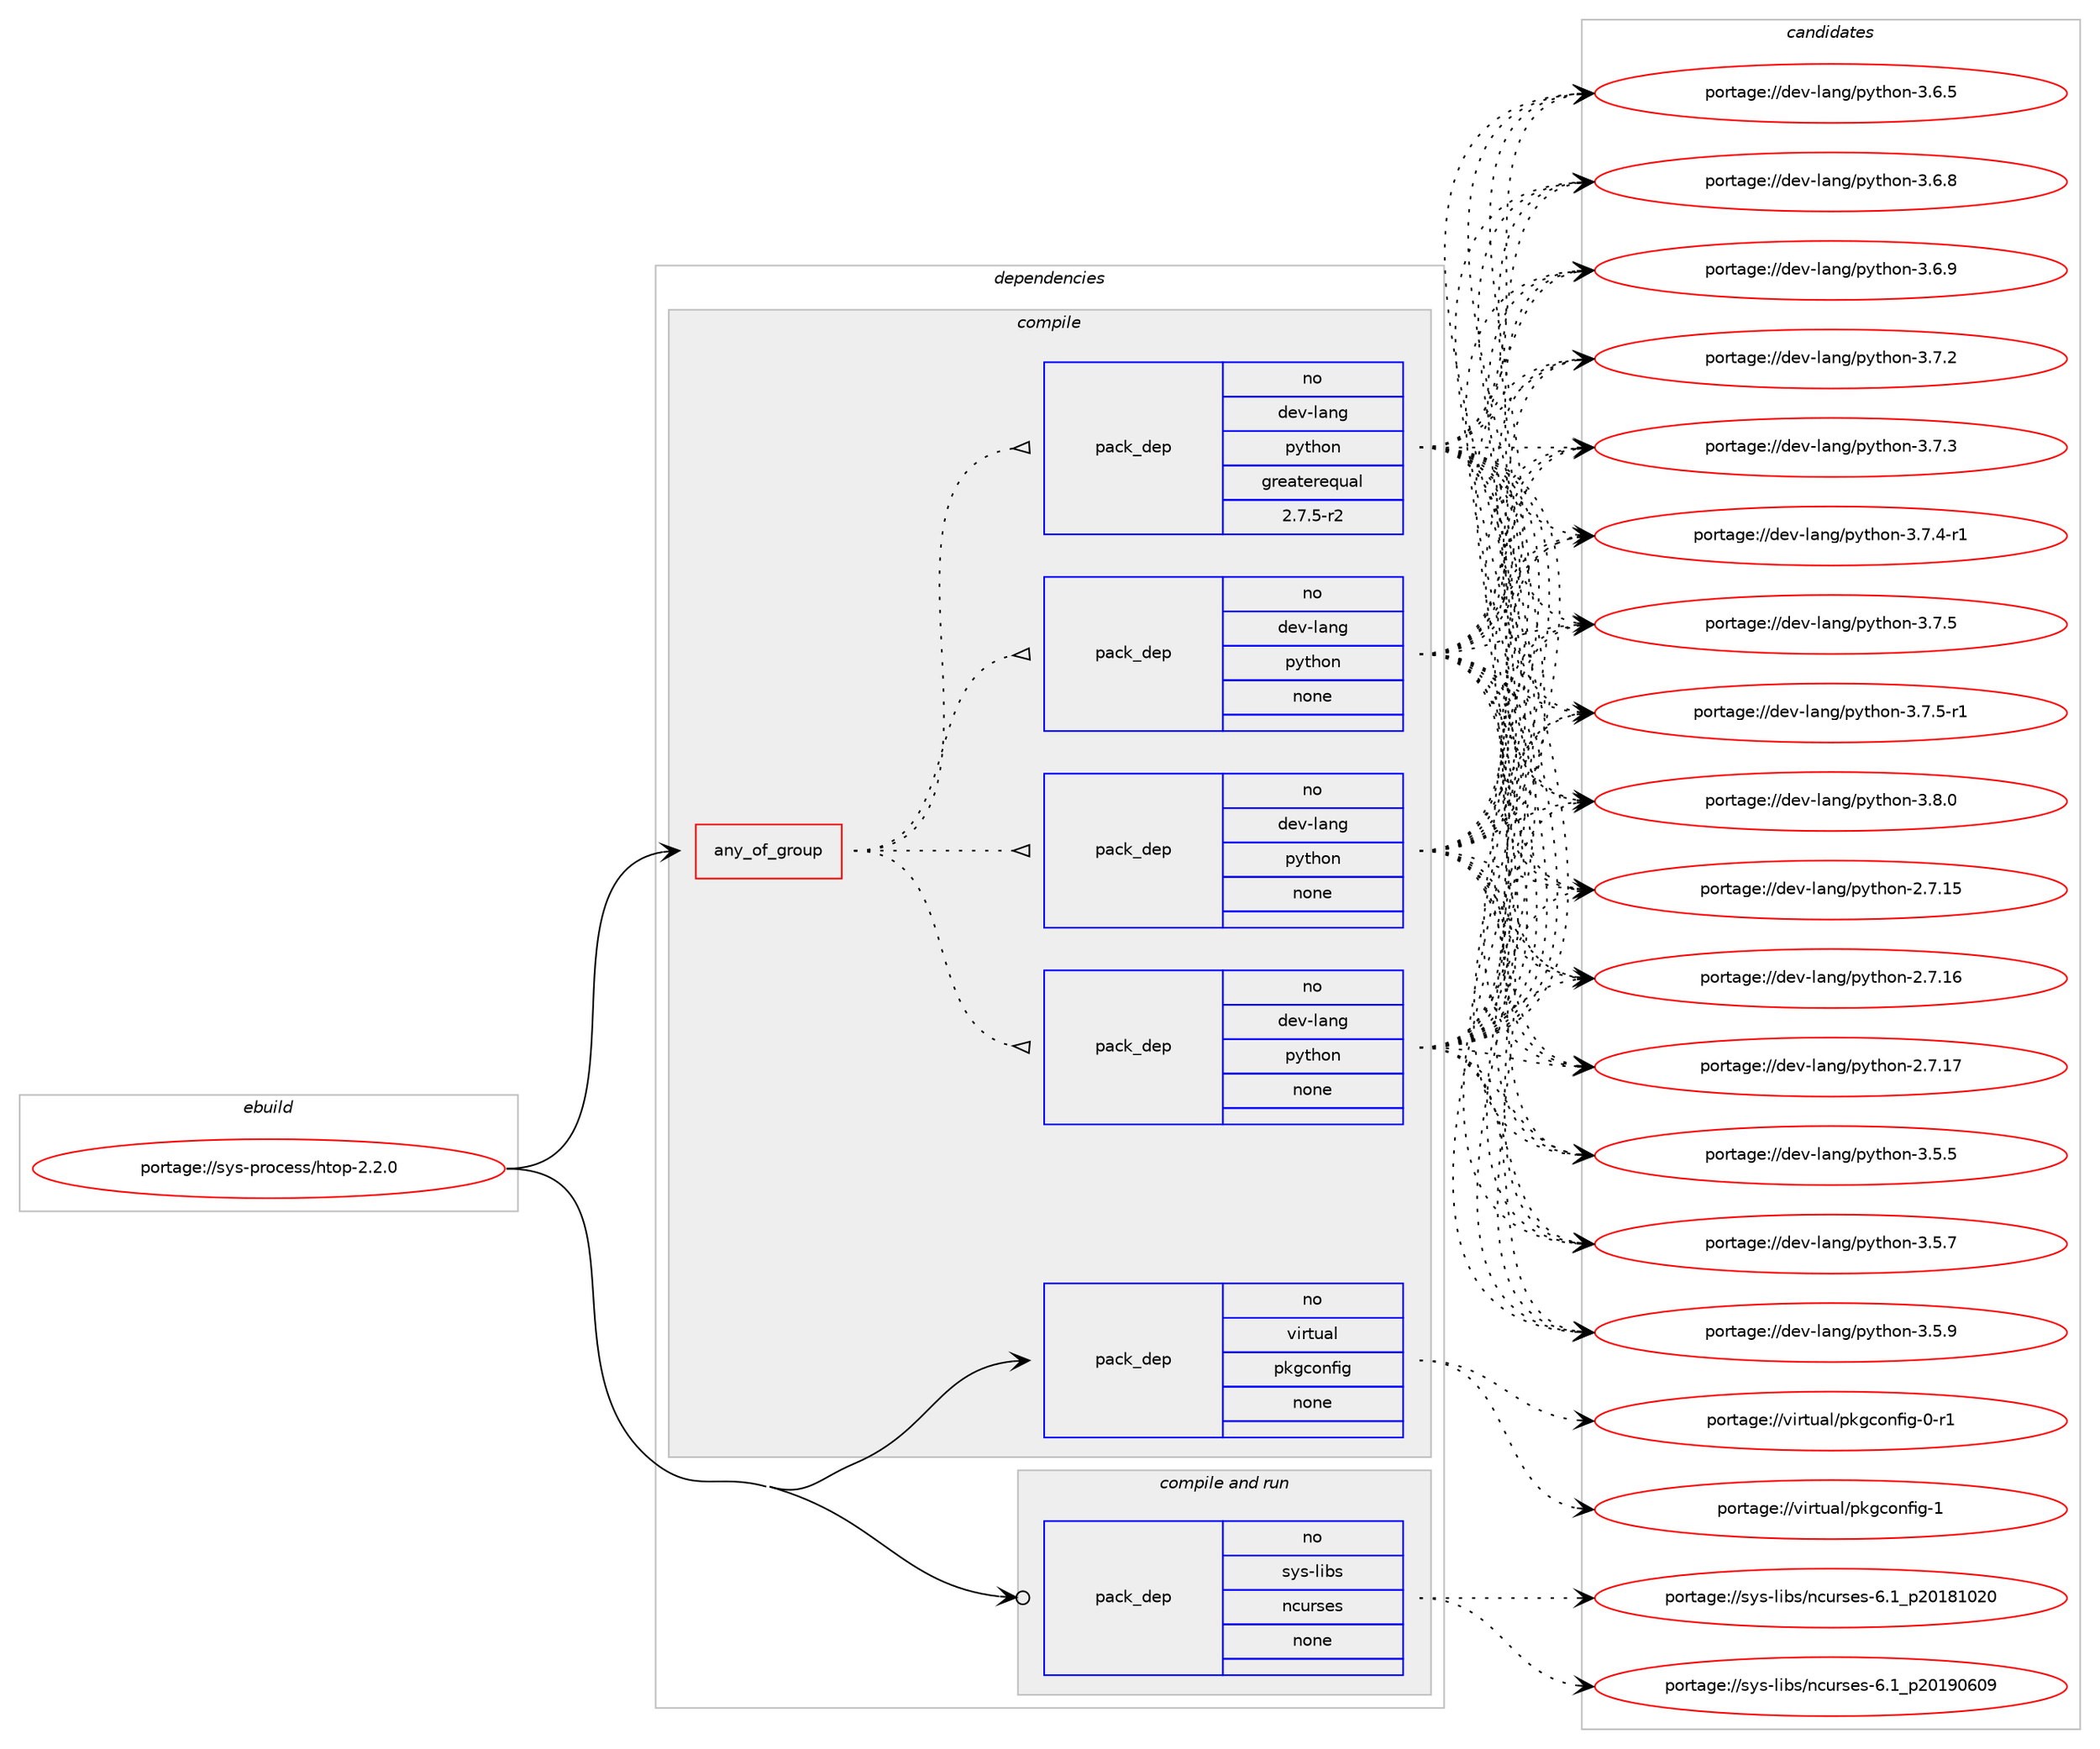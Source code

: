 digraph prolog {

# *************
# Graph options
# *************

newrank=true;
concentrate=true;
compound=true;
graph [rankdir=LR,fontname=Helvetica,fontsize=10,ranksep=1.5];#, ranksep=2.5, nodesep=0.2];
edge  [arrowhead=vee];
node  [fontname=Helvetica,fontsize=10];

# **********
# The ebuild
# **********

subgraph cluster_leftcol {
color=gray;
rank=same;
label=<<i>ebuild</i>>;
id [label="portage://sys-process/htop-2.2.0", color=red, width=4, href="../sys-process/htop-2.2.0.svg"];
}

# ****************
# The dependencies
# ****************

subgraph cluster_midcol {
color=gray;
label=<<i>dependencies</i>>;
subgraph cluster_compile {
fillcolor="#eeeeee";
style=filled;
label=<<i>compile</i>>;
subgraph any7065 {
dependency433380 [label=<<TABLE BORDER="0" CELLBORDER="1" CELLSPACING="0" CELLPADDING="4"><TR><TD CELLPADDING="10">any_of_group</TD></TR></TABLE>>, shape=none, color=red];subgraph pack321165 {
dependency433381 [label=<<TABLE BORDER="0" CELLBORDER="1" CELLSPACING="0" CELLPADDING="4" WIDTH="220"><TR><TD ROWSPAN="6" CELLPADDING="30">pack_dep</TD></TR><TR><TD WIDTH="110">no</TD></TR><TR><TD>dev-lang</TD></TR><TR><TD>python</TD></TR><TR><TD>none</TD></TR><TR><TD></TD></TR></TABLE>>, shape=none, color=blue];
}
dependency433380:e -> dependency433381:w [weight=20,style="dotted",arrowhead="oinv"];
subgraph pack321166 {
dependency433382 [label=<<TABLE BORDER="0" CELLBORDER="1" CELLSPACING="0" CELLPADDING="4" WIDTH="220"><TR><TD ROWSPAN="6" CELLPADDING="30">pack_dep</TD></TR><TR><TD WIDTH="110">no</TD></TR><TR><TD>dev-lang</TD></TR><TR><TD>python</TD></TR><TR><TD>none</TD></TR><TR><TD></TD></TR></TABLE>>, shape=none, color=blue];
}
dependency433380:e -> dependency433382:w [weight=20,style="dotted",arrowhead="oinv"];
subgraph pack321167 {
dependency433383 [label=<<TABLE BORDER="0" CELLBORDER="1" CELLSPACING="0" CELLPADDING="4" WIDTH="220"><TR><TD ROWSPAN="6" CELLPADDING="30">pack_dep</TD></TR><TR><TD WIDTH="110">no</TD></TR><TR><TD>dev-lang</TD></TR><TR><TD>python</TD></TR><TR><TD>none</TD></TR><TR><TD></TD></TR></TABLE>>, shape=none, color=blue];
}
dependency433380:e -> dependency433383:w [weight=20,style="dotted",arrowhead="oinv"];
subgraph pack321168 {
dependency433384 [label=<<TABLE BORDER="0" CELLBORDER="1" CELLSPACING="0" CELLPADDING="4" WIDTH="220"><TR><TD ROWSPAN="6" CELLPADDING="30">pack_dep</TD></TR><TR><TD WIDTH="110">no</TD></TR><TR><TD>dev-lang</TD></TR><TR><TD>python</TD></TR><TR><TD>greaterequal</TD></TR><TR><TD>2.7.5-r2</TD></TR></TABLE>>, shape=none, color=blue];
}
dependency433380:e -> dependency433384:w [weight=20,style="dotted",arrowhead="oinv"];
}
id:e -> dependency433380:w [weight=20,style="solid",arrowhead="vee"];
subgraph pack321169 {
dependency433385 [label=<<TABLE BORDER="0" CELLBORDER="1" CELLSPACING="0" CELLPADDING="4" WIDTH="220"><TR><TD ROWSPAN="6" CELLPADDING="30">pack_dep</TD></TR><TR><TD WIDTH="110">no</TD></TR><TR><TD>virtual</TD></TR><TR><TD>pkgconfig</TD></TR><TR><TD>none</TD></TR><TR><TD></TD></TR></TABLE>>, shape=none, color=blue];
}
id:e -> dependency433385:w [weight=20,style="solid",arrowhead="vee"];
}
subgraph cluster_compileandrun {
fillcolor="#eeeeee";
style=filled;
label=<<i>compile and run</i>>;
subgraph pack321170 {
dependency433386 [label=<<TABLE BORDER="0" CELLBORDER="1" CELLSPACING="0" CELLPADDING="4" WIDTH="220"><TR><TD ROWSPAN="6" CELLPADDING="30">pack_dep</TD></TR><TR><TD WIDTH="110">no</TD></TR><TR><TD>sys-libs</TD></TR><TR><TD>ncurses</TD></TR><TR><TD>none</TD></TR><TR><TD></TD></TR></TABLE>>, shape=none, color=blue];
}
id:e -> dependency433386:w [weight=20,style="solid",arrowhead="odotvee"];
}
subgraph cluster_run {
fillcolor="#eeeeee";
style=filled;
label=<<i>run</i>>;
}
}

# **************
# The candidates
# **************

subgraph cluster_choices {
rank=same;
color=gray;
label=<<i>candidates</i>>;

subgraph choice321165 {
color=black;
nodesep=1;
choiceportage10010111845108971101034711212111610411111045504655464953 [label="portage://dev-lang/python-2.7.15", color=red, width=4,href="../dev-lang/python-2.7.15.svg"];
choiceportage10010111845108971101034711212111610411111045504655464954 [label="portage://dev-lang/python-2.7.16", color=red, width=4,href="../dev-lang/python-2.7.16.svg"];
choiceportage10010111845108971101034711212111610411111045504655464955 [label="portage://dev-lang/python-2.7.17", color=red, width=4,href="../dev-lang/python-2.7.17.svg"];
choiceportage100101118451089711010347112121116104111110455146534653 [label="portage://dev-lang/python-3.5.5", color=red, width=4,href="../dev-lang/python-3.5.5.svg"];
choiceportage100101118451089711010347112121116104111110455146534655 [label="portage://dev-lang/python-3.5.7", color=red, width=4,href="../dev-lang/python-3.5.7.svg"];
choiceportage100101118451089711010347112121116104111110455146534657 [label="portage://dev-lang/python-3.5.9", color=red, width=4,href="../dev-lang/python-3.5.9.svg"];
choiceportage100101118451089711010347112121116104111110455146544653 [label="portage://dev-lang/python-3.6.5", color=red, width=4,href="../dev-lang/python-3.6.5.svg"];
choiceportage100101118451089711010347112121116104111110455146544656 [label="portage://dev-lang/python-3.6.8", color=red, width=4,href="../dev-lang/python-3.6.8.svg"];
choiceportage100101118451089711010347112121116104111110455146544657 [label="portage://dev-lang/python-3.6.9", color=red, width=4,href="../dev-lang/python-3.6.9.svg"];
choiceportage100101118451089711010347112121116104111110455146554650 [label="portage://dev-lang/python-3.7.2", color=red, width=4,href="../dev-lang/python-3.7.2.svg"];
choiceportage100101118451089711010347112121116104111110455146554651 [label="portage://dev-lang/python-3.7.3", color=red, width=4,href="../dev-lang/python-3.7.3.svg"];
choiceportage1001011184510897110103471121211161041111104551465546524511449 [label="portage://dev-lang/python-3.7.4-r1", color=red, width=4,href="../dev-lang/python-3.7.4-r1.svg"];
choiceportage100101118451089711010347112121116104111110455146554653 [label="portage://dev-lang/python-3.7.5", color=red, width=4,href="../dev-lang/python-3.7.5.svg"];
choiceportage1001011184510897110103471121211161041111104551465546534511449 [label="portage://dev-lang/python-3.7.5-r1", color=red, width=4,href="../dev-lang/python-3.7.5-r1.svg"];
choiceportage100101118451089711010347112121116104111110455146564648 [label="portage://dev-lang/python-3.8.0", color=red, width=4,href="../dev-lang/python-3.8.0.svg"];
dependency433381:e -> choiceportage10010111845108971101034711212111610411111045504655464953:w [style=dotted,weight="100"];
dependency433381:e -> choiceportage10010111845108971101034711212111610411111045504655464954:w [style=dotted,weight="100"];
dependency433381:e -> choiceportage10010111845108971101034711212111610411111045504655464955:w [style=dotted,weight="100"];
dependency433381:e -> choiceportage100101118451089711010347112121116104111110455146534653:w [style=dotted,weight="100"];
dependency433381:e -> choiceportage100101118451089711010347112121116104111110455146534655:w [style=dotted,weight="100"];
dependency433381:e -> choiceportage100101118451089711010347112121116104111110455146534657:w [style=dotted,weight="100"];
dependency433381:e -> choiceportage100101118451089711010347112121116104111110455146544653:w [style=dotted,weight="100"];
dependency433381:e -> choiceportage100101118451089711010347112121116104111110455146544656:w [style=dotted,weight="100"];
dependency433381:e -> choiceportage100101118451089711010347112121116104111110455146544657:w [style=dotted,weight="100"];
dependency433381:e -> choiceportage100101118451089711010347112121116104111110455146554650:w [style=dotted,weight="100"];
dependency433381:e -> choiceportage100101118451089711010347112121116104111110455146554651:w [style=dotted,weight="100"];
dependency433381:e -> choiceportage1001011184510897110103471121211161041111104551465546524511449:w [style=dotted,weight="100"];
dependency433381:e -> choiceportage100101118451089711010347112121116104111110455146554653:w [style=dotted,weight="100"];
dependency433381:e -> choiceportage1001011184510897110103471121211161041111104551465546534511449:w [style=dotted,weight="100"];
dependency433381:e -> choiceportage100101118451089711010347112121116104111110455146564648:w [style=dotted,weight="100"];
}
subgraph choice321166 {
color=black;
nodesep=1;
choiceportage10010111845108971101034711212111610411111045504655464953 [label="portage://dev-lang/python-2.7.15", color=red, width=4,href="../dev-lang/python-2.7.15.svg"];
choiceportage10010111845108971101034711212111610411111045504655464954 [label="portage://dev-lang/python-2.7.16", color=red, width=4,href="../dev-lang/python-2.7.16.svg"];
choiceportage10010111845108971101034711212111610411111045504655464955 [label="portage://dev-lang/python-2.7.17", color=red, width=4,href="../dev-lang/python-2.7.17.svg"];
choiceportage100101118451089711010347112121116104111110455146534653 [label="portage://dev-lang/python-3.5.5", color=red, width=4,href="../dev-lang/python-3.5.5.svg"];
choiceportage100101118451089711010347112121116104111110455146534655 [label="portage://dev-lang/python-3.5.7", color=red, width=4,href="../dev-lang/python-3.5.7.svg"];
choiceportage100101118451089711010347112121116104111110455146534657 [label="portage://dev-lang/python-3.5.9", color=red, width=4,href="../dev-lang/python-3.5.9.svg"];
choiceportage100101118451089711010347112121116104111110455146544653 [label="portage://dev-lang/python-3.6.5", color=red, width=4,href="../dev-lang/python-3.6.5.svg"];
choiceportage100101118451089711010347112121116104111110455146544656 [label="portage://dev-lang/python-3.6.8", color=red, width=4,href="../dev-lang/python-3.6.8.svg"];
choiceportage100101118451089711010347112121116104111110455146544657 [label="portage://dev-lang/python-3.6.9", color=red, width=4,href="../dev-lang/python-3.6.9.svg"];
choiceportage100101118451089711010347112121116104111110455146554650 [label="portage://dev-lang/python-3.7.2", color=red, width=4,href="../dev-lang/python-3.7.2.svg"];
choiceportage100101118451089711010347112121116104111110455146554651 [label="portage://dev-lang/python-3.7.3", color=red, width=4,href="../dev-lang/python-3.7.3.svg"];
choiceportage1001011184510897110103471121211161041111104551465546524511449 [label="portage://dev-lang/python-3.7.4-r1", color=red, width=4,href="../dev-lang/python-3.7.4-r1.svg"];
choiceportage100101118451089711010347112121116104111110455146554653 [label="portage://dev-lang/python-3.7.5", color=red, width=4,href="../dev-lang/python-3.7.5.svg"];
choiceportage1001011184510897110103471121211161041111104551465546534511449 [label="portage://dev-lang/python-3.7.5-r1", color=red, width=4,href="../dev-lang/python-3.7.5-r1.svg"];
choiceportage100101118451089711010347112121116104111110455146564648 [label="portage://dev-lang/python-3.8.0", color=red, width=4,href="../dev-lang/python-3.8.0.svg"];
dependency433382:e -> choiceportage10010111845108971101034711212111610411111045504655464953:w [style=dotted,weight="100"];
dependency433382:e -> choiceportage10010111845108971101034711212111610411111045504655464954:w [style=dotted,weight="100"];
dependency433382:e -> choiceportage10010111845108971101034711212111610411111045504655464955:w [style=dotted,weight="100"];
dependency433382:e -> choiceportage100101118451089711010347112121116104111110455146534653:w [style=dotted,weight="100"];
dependency433382:e -> choiceportage100101118451089711010347112121116104111110455146534655:w [style=dotted,weight="100"];
dependency433382:e -> choiceportage100101118451089711010347112121116104111110455146534657:w [style=dotted,weight="100"];
dependency433382:e -> choiceportage100101118451089711010347112121116104111110455146544653:w [style=dotted,weight="100"];
dependency433382:e -> choiceportage100101118451089711010347112121116104111110455146544656:w [style=dotted,weight="100"];
dependency433382:e -> choiceportage100101118451089711010347112121116104111110455146544657:w [style=dotted,weight="100"];
dependency433382:e -> choiceportage100101118451089711010347112121116104111110455146554650:w [style=dotted,weight="100"];
dependency433382:e -> choiceportage100101118451089711010347112121116104111110455146554651:w [style=dotted,weight="100"];
dependency433382:e -> choiceportage1001011184510897110103471121211161041111104551465546524511449:w [style=dotted,weight="100"];
dependency433382:e -> choiceportage100101118451089711010347112121116104111110455146554653:w [style=dotted,weight="100"];
dependency433382:e -> choiceportage1001011184510897110103471121211161041111104551465546534511449:w [style=dotted,weight="100"];
dependency433382:e -> choiceportage100101118451089711010347112121116104111110455146564648:w [style=dotted,weight="100"];
}
subgraph choice321167 {
color=black;
nodesep=1;
choiceportage10010111845108971101034711212111610411111045504655464953 [label="portage://dev-lang/python-2.7.15", color=red, width=4,href="../dev-lang/python-2.7.15.svg"];
choiceportage10010111845108971101034711212111610411111045504655464954 [label="portage://dev-lang/python-2.7.16", color=red, width=4,href="../dev-lang/python-2.7.16.svg"];
choiceportage10010111845108971101034711212111610411111045504655464955 [label="portage://dev-lang/python-2.7.17", color=red, width=4,href="../dev-lang/python-2.7.17.svg"];
choiceportage100101118451089711010347112121116104111110455146534653 [label="portage://dev-lang/python-3.5.5", color=red, width=4,href="../dev-lang/python-3.5.5.svg"];
choiceportage100101118451089711010347112121116104111110455146534655 [label="portage://dev-lang/python-3.5.7", color=red, width=4,href="../dev-lang/python-3.5.7.svg"];
choiceportage100101118451089711010347112121116104111110455146534657 [label="portage://dev-lang/python-3.5.9", color=red, width=4,href="../dev-lang/python-3.5.9.svg"];
choiceportage100101118451089711010347112121116104111110455146544653 [label="portage://dev-lang/python-3.6.5", color=red, width=4,href="../dev-lang/python-3.6.5.svg"];
choiceportage100101118451089711010347112121116104111110455146544656 [label="portage://dev-lang/python-3.6.8", color=red, width=4,href="../dev-lang/python-3.6.8.svg"];
choiceportage100101118451089711010347112121116104111110455146544657 [label="portage://dev-lang/python-3.6.9", color=red, width=4,href="../dev-lang/python-3.6.9.svg"];
choiceportage100101118451089711010347112121116104111110455146554650 [label="portage://dev-lang/python-3.7.2", color=red, width=4,href="../dev-lang/python-3.7.2.svg"];
choiceportage100101118451089711010347112121116104111110455146554651 [label="portage://dev-lang/python-3.7.3", color=red, width=4,href="../dev-lang/python-3.7.3.svg"];
choiceportage1001011184510897110103471121211161041111104551465546524511449 [label="portage://dev-lang/python-3.7.4-r1", color=red, width=4,href="../dev-lang/python-3.7.4-r1.svg"];
choiceportage100101118451089711010347112121116104111110455146554653 [label="portage://dev-lang/python-3.7.5", color=red, width=4,href="../dev-lang/python-3.7.5.svg"];
choiceportage1001011184510897110103471121211161041111104551465546534511449 [label="portage://dev-lang/python-3.7.5-r1", color=red, width=4,href="../dev-lang/python-3.7.5-r1.svg"];
choiceportage100101118451089711010347112121116104111110455146564648 [label="portage://dev-lang/python-3.8.0", color=red, width=4,href="../dev-lang/python-3.8.0.svg"];
dependency433383:e -> choiceportage10010111845108971101034711212111610411111045504655464953:w [style=dotted,weight="100"];
dependency433383:e -> choiceportage10010111845108971101034711212111610411111045504655464954:w [style=dotted,weight="100"];
dependency433383:e -> choiceportage10010111845108971101034711212111610411111045504655464955:w [style=dotted,weight="100"];
dependency433383:e -> choiceportage100101118451089711010347112121116104111110455146534653:w [style=dotted,weight="100"];
dependency433383:e -> choiceportage100101118451089711010347112121116104111110455146534655:w [style=dotted,weight="100"];
dependency433383:e -> choiceportage100101118451089711010347112121116104111110455146534657:w [style=dotted,weight="100"];
dependency433383:e -> choiceportage100101118451089711010347112121116104111110455146544653:w [style=dotted,weight="100"];
dependency433383:e -> choiceportage100101118451089711010347112121116104111110455146544656:w [style=dotted,weight="100"];
dependency433383:e -> choiceportage100101118451089711010347112121116104111110455146544657:w [style=dotted,weight="100"];
dependency433383:e -> choiceportage100101118451089711010347112121116104111110455146554650:w [style=dotted,weight="100"];
dependency433383:e -> choiceportage100101118451089711010347112121116104111110455146554651:w [style=dotted,weight="100"];
dependency433383:e -> choiceportage1001011184510897110103471121211161041111104551465546524511449:w [style=dotted,weight="100"];
dependency433383:e -> choiceportage100101118451089711010347112121116104111110455146554653:w [style=dotted,weight="100"];
dependency433383:e -> choiceportage1001011184510897110103471121211161041111104551465546534511449:w [style=dotted,weight="100"];
dependency433383:e -> choiceportage100101118451089711010347112121116104111110455146564648:w [style=dotted,weight="100"];
}
subgraph choice321168 {
color=black;
nodesep=1;
choiceportage10010111845108971101034711212111610411111045504655464953 [label="portage://dev-lang/python-2.7.15", color=red, width=4,href="../dev-lang/python-2.7.15.svg"];
choiceportage10010111845108971101034711212111610411111045504655464954 [label="portage://dev-lang/python-2.7.16", color=red, width=4,href="../dev-lang/python-2.7.16.svg"];
choiceportage10010111845108971101034711212111610411111045504655464955 [label="portage://dev-lang/python-2.7.17", color=red, width=4,href="../dev-lang/python-2.7.17.svg"];
choiceportage100101118451089711010347112121116104111110455146534653 [label="portage://dev-lang/python-3.5.5", color=red, width=4,href="../dev-lang/python-3.5.5.svg"];
choiceportage100101118451089711010347112121116104111110455146534655 [label="portage://dev-lang/python-3.5.7", color=red, width=4,href="../dev-lang/python-3.5.7.svg"];
choiceportage100101118451089711010347112121116104111110455146534657 [label="portage://dev-lang/python-3.5.9", color=red, width=4,href="../dev-lang/python-3.5.9.svg"];
choiceportage100101118451089711010347112121116104111110455146544653 [label="portage://dev-lang/python-3.6.5", color=red, width=4,href="../dev-lang/python-3.6.5.svg"];
choiceportage100101118451089711010347112121116104111110455146544656 [label="portage://dev-lang/python-3.6.8", color=red, width=4,href="../dev-lang/python-3.6.8.svg"];
choiceportage100101118451089711010347112121116104111110455146544657 [label="portage://dev-lang/python-3.6.9", color=red, width=4,href="../dev-lang/python-3.6.9.svg"];
choiceportage100101118451089711010347112121116104111110455146554650 [label="portage://dev-lang/python-3.7.2", color=red, width=4,href="../dev-lang/python-3.7.2.svg"];
choiceportage100101118451089711010347112121116104111110455146554651 [label="portage://dev-lang/python-3.7.3", color=red, width=4,href="../dev-lang/python-3.7.3.svg"];
choiceportage1001011184510897110103471121211161041111104551465546524511449 [label="portage://dev-lang/python-3.7.4-r1", color=red, width=4,href="../dev-lang/python-3.7.4-r1.svg"];
choiceportage100101118451089711010347112121116104111110455146554653 [label="portage://dev-lang/python-3.7.5", color=red, width=4,href="../dev-lang/python-3.7.5.svg"];
choiceportage1001011184510897110103471121211161041111104551465546534511449 [label="portage://dev-lang/python-3.7.5-r1", color=red, width=4,href="../dev-lang/python-3.7.5-r1.svg"];
choiceportage100101118451089711010347112121116104111110455146564648 [label="portage://dev-lang/python-3.8.0", color=red, width=4,href="../dev-lang/python-3.8.0.svg"];
dependency433384:e -> choiceportage10010111845108971101034711212111610411111045504655464953:w [style=dotted,weight="100"];
dependency433384:e -> choiceportage10010111845108971101034711212111610411111045504655464954:w [style=dotted,weight="100"];
dependency433384:e -> choiceportage10010111845108971101034711212111610411111045504655464955:w [style=dotted,weight="100"];
dependency433384:e -> choiceportage100101118451089711010347112121116104111110455146534653:w [style=dotted,weight="100"];
dependency433384:e -> choiceportage100101118451089711010347112121116104111110455146534655:w [style=dotted,weight="100"];
dependency433384:e -> choiceportage100101118451089711010347112121116104111110455146534657:w [style=dotted,weight="100"];
dependency433384:e -> choiceportage100101118451089711010347112121116104111110455146544653:w [style=dotted,weight="100"];
dependency433384:e -> choiceportage100101118451089711010347112121116104111110455146544656:w [style=dotted,weight="100"];
dependency433384:e -> choiceportage100101118451089711010347112121116104111110455146544657:w [style=dotted,weight="100"];
dependency433384:e -> choiceportage100101118451089711010347112121116104111110455146554650:w [style=dotted,weight="100"];
dependency433384:e -> choiceportage100101118451089711010347112121116104111110455146554651:w [style=dotted,weight="100"];
dependency433384:e -> choiceportage1001011184510897110103471121211161041111104551465546524511449:w [style=dotted,weight="100"];
dependency433384:e -> choiceportage100101118451089711010347112121116104111110455146554653:w [style=dotted,weight="100"];
dependency433384:e -> choiceportage1001011184510897110103471121211161041111104551465546534511449:w [style=dotted,weight="100"];
dependency433384:e -> choiceportage100101118451089711010347112121116104111110455146564648:w [style=dotted,weight="100"];
}
subgraph choice321169 {
color=black;
nodesep=1;
choiceportage11810511411611797108471121071039911111010210510345484511449 [label="portage://virtual/pkgconfig-0-r1", color=red, width=4,href="../virtual/pkgconfig-0-r1.svg"];
choiceportage1181051141161179710847112107103991111101021051034549 [label="portage://virtual/pkgconfig-1", color=red, width=4,href="../virtual/pkgconfig-1.svg"];
dependency433385:e -> choiceportage11810511411611797108471121071039911111010210510345484511449:w [style=dotted,weight="100"];
dependency433385:e -> choiceportage1181051141161179710847112107103991111101021051034549:w [style=dotted,weight="100"];
}
subgraph choice321170 {
color=black;
nodesep=1;
choiceportage1151211154510810598115471109911711411510111545544649951125048495649485048 [label="portage://sys-libs/ncurses-6.1_p20181020", color=red, width=4,href="../sys-libs/ncurses-6.1_p20181020.svg"];
choiceportage1151211154510810598115471109911711411510111545544649951125048495748544857 [label="portage://sys-libs/ncurses-6.1_p20190609", color=red, width=4,href="../sys-libs/ncurses-6.1_p20190609.svg"];
dependency433386:e -> choiceportage1151211154510810598115471109911711411510111545544649951125048495649485048:w [style=dotted,weight="100"];
dependency433386:e -> choiceportage1151211154510810598115471109911711411510111545544649951125048495748544857:w [style=dotted,weight="100"];
}
}

}
